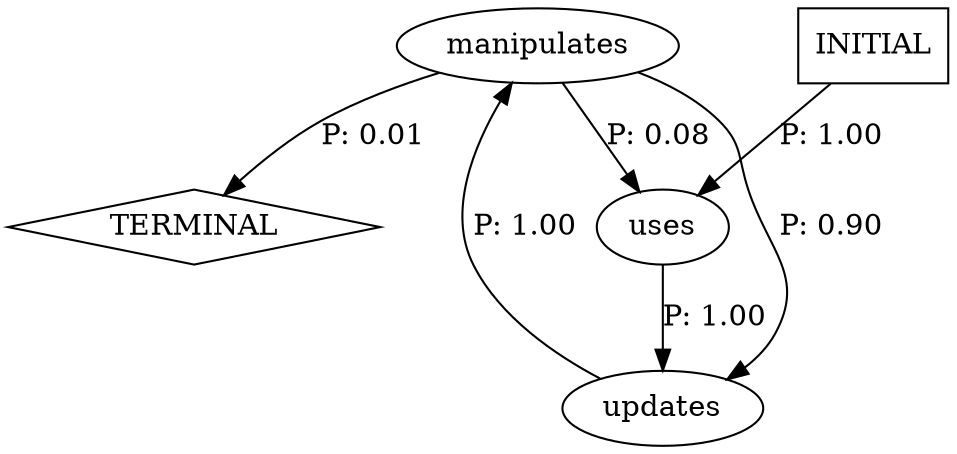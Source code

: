 digraph G {
  0 [label="manipulates"];
  1 [label="updates"];
  2 [label="uses"];
  3 [label="TERMINAL",shape=diamond];
  4 [label="INITIAL",shape=box];
0->1 [label="P: 0.90"];
0->2 [label="P: 0.08"];
0->3 [label="P: 0.01"];
1->0 [label="P: 1.00"];
2->1 [label="P: 1.00"];
4->2 [label="P: 1.00"];
}
